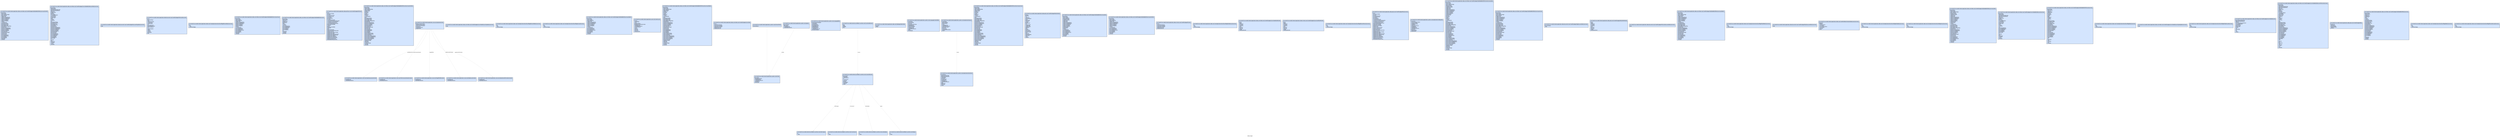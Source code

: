 digraph EntityGraph {
  compound=true;
    bgcolor="white"; 
    fontcolor="black"; fontname="Helvetica"; fontsize="10.0"; 
    ranksep="equally"; 
    label="Entity Graph"; 
    URL="http://tools.hibernate.org";
  edge [
        color="lightgrey", 
        fontcolor="black", 
        fontname="Helvetica", 
        fontsize="8.0",         
        labelangle=-25.0, 
        labeldistance=1.5
        ];
  node [
       fontcolor="black",
       fontname="Helvetica", 
       fontsize="10.0", 
       shape=record, 
       fillcolor="#D4E5FE", 
       style="solid,filled"];

  /* Node com.hack23.cia.model.internal.application.data.committee.impl.ViewRiksdagenVoteDataBallotPartySummaryMonthly */
  com_dot_hack23_dot_cia_dot_model_dot_internal_dot_application_dot_data_dot_committee_dot_impl_dot_ViewRiksdagenVoteDataBallotPartySummaryMonthly [ label = "{ com\.hack23\.cia\.model\.internal\.application\.data\.committee\.impl\.ViewRiksdagenVoteDataBallotPartySummaryMonthly| absentVotes\l abstainVotes\l approvedPercentage\l approvedTotal\l avgBornYear\l avgPercentageAbsent\l avgPercentageAbstain\l avgPercentageMale\l avgPercentageNo\l avgPercentageYes\l noVotes\l numberBallots\l partyAbsentVotes\l partyAbstainVotes\l partyAvgBornYear\l partyAvgPercentageMale\l partyNoVotes\l partyPercentageAbsent\l partyPercentageAbstain\l partyPercentageNo\l partyPercentageYes\l partyTotalVotes\l partyWonPercentage\l partyWonTotal\l partyYesVotes\l percentageAbsent\l percentageAbstain\l percentageNo\l percentageYes\l totalVotes\l yesVotes\l }", URL="com/hack23/cia/model/internal/application/data/committee/impl/ViewRiksdagenVoteDataBallotPartySummaryMonthly.html" ]
  /* Subclass edges for com.hack23.cia.model.internal.application.data.committee.impl.ViewRiksdagenVoteDataBallotPartySummaryMonthly */
  
  /* Property edges/nodes for com_dot_hack23_dot_cia_dot_model_dot_internal_dot_application_dot_data_dot_committee_dot_impl_dot_ViewRiksdagenVoteDataBallotPartySummaryMonthly */
     
     
     
     
     
     
     
     
     
     
     
     
     
     
     
     
     
     
     
     
     
     
     
     
     
     
     
     
     
     
     
  /* Node com.hack23.cia.model.internal.application.data.committee.impl.ViewRiksdagenCommitteeBallotDecisionPartySummary */
  com_dot_hack23_dot_cia_dot_model_dot_internal_dot_application_dot_data_dot_committee_dot_impl_dot_ViewRiksdagenCommitteeBallotDecisionPartySummary [ label = "{ com\.hack23\.cia\.model\.internal\.application\.data\.committee\.impl\.ViewRiksdagenCommitteeBallotDecisionPartySummary| absentVotes\l abstainVotes\l againstProposalNumber\l againstProposalParties\l approved\l avgBornYear\l ballotId\l ballotType\l committeeReport\l createdDate\l decisionType\l endNumber\l label\l noVotes\l noWinner\l org\l partyAbsentVotes\l partyAbstainVotes\l partyApproved\l partyAvgBornYear\l partyNoVotes\l partyNoWinner\l partyPercentageAbsent\l partyPercentageAbstain\l partyPercentageMale\l partyPercentageNo\l partyPercentageYes\l partyTotalVotes\l partyYesVotes\l percentageAbsent\l percentageAbstain\l percentageMale\l percentageNo\l percentageYes\l publicDate\l rm\l subTitle\l title\l totalVotes\l voteDate\l winner\l yesVotes\l }", URL="com/hack23/cia/model/internal/application/data/committee/impl/ViewRiksdagenCommitteeBallotDecisionPartySummary.html" ]
  /* Subclass edges for com.hack23.cia.model.internal.application.data.committee.impl.ViewRiksdagenCommitteeBallotDecisionPartySummary */
  
  /* Property edges/nodes for com_dot_hack23_dot_cia_dot_model_dot_internal_dot_application_dot_data_dot_committee_dot_impl_dot_ViewRiksdagenCommitteeBallotDecisionPartySummary */
     
     
     
     
     
     
     
     
     
     
     
     
     
     
     
     
     
     
     
     
     
     
     
     
     
     
     
     
     
     
     
     
     
     
     
     
     
     
     
     
     
     
  /* Node com.hack23.cia.model.internal.application.data.document.impl.ViewRiksdagenDocumentTypeDailySummary */
  com_dot_hack23_dot_cia_dot_model_dot_internal_dot_application_dot_data_dot_document_dot_impl_dot_ViewRiksdagenDocumentTypeDailySummary [ label = "{ com\.hack23\.cia\.model\.internal\.application\.data\.document\.impl\.ViewRiksdagenDocumentTypeDailySummary| total\l }", URL="com/hack23/cia/model/internal/application/data/document/impl/ViewRiksdagenDocumentTypeDailySummary.html" ]
  /* Subclass edges for com.hack23.cia.model.internal.application.data.document.impl.ViewRiksdagenDocumentTypeDailySummary */
  
  /* Property edges/nodes for com_dot_hack23_dot_cia_dot_model_dot_internal_dot_application_dot_data_dot_document_dot_impl_dot_ViewRiksdagenDocumentTypeDailySummary */
     
  /* Node com.hack23.cia.model.internal.application.data.document.impl.ViewRiksdagenPoliticianDocument */
  com_dot_hack23_dot_cia_dot_model_dot_internal_dot_application_dot_data_dot_document_dot_impl_dot_ViewRiksdagenPoliticianDocument [ label = "{ com\.hack23\.cia\.model\.internal\.application\.data\.document\.impl\.ViewRiksdagenPoliticianDocument| docId\l documentType\l label\l madePublicDate\l numberValue\l orderNumber\l org\l partyShortCode\l personReferenceId\l referenceName\l rm\l roleDescription\l status\l subTitle\l subType\l tempLabel\l title\l }", URL="com/hack23/cia/model/internal/application/data/document/impl/ViewRiksdagenPoliticianDocument.html" ]
  /* Subclass edges for com.hack23.cia.model.internal.application.data.document.impl.ViewRiksdagenPoliticianDocument */
  
  /* Property edges/nodes for com_dot_hack23_dot_cia_dot_model_dot_internal_dot_application_dot_data_dot_document_dot_impl_dot_ViewRiksdagenPoliticianDocument */
     
     
     
     
     
     
     
     
     
     
     
     
     
     
     
     
     
  /* Node com.hack23.cia.model.internal.application.data.impl.ViewApplicationActionEventPageElementDailySummary */
  com_dot_hack23_dot_cia_dot_model_dot_internal_dot_application_dot_data_dot_impl_dot_ViewApplicationActionEventPageElementDailySummary [ label = "{ com\.hack23\.cia\.model\.internal\.application\.data\.impl\.ViewApplicationActionEventPageElementDailySummary| hits\l rank\l rankPercentage\l }", URL="com/hack23/cia/model/internal/application/data/impl/ViewApplicationActionEventPageElementDailySummary.html" ]
  /* Subclass edges for com.hack23.cia.model.internal.application.data.impl.ViewApplicationActionEventPageElementDailySummary */
  
  /* Property edges/nodes for com_dot_hack23_dot_cia_dot_model_dot_internal_dot_application_dot_data_dot_impl_dot_ViewApplicationActionEventPageElementDailySummary */
     
     
     
  /* Node com.hack23.cia.model.internal.application.data.committee.impl.ViewRiksdagenVoteDataBallotSummaryAnnual */
  com_dot_hack23_dot_cia_dot_model_dot_internal_dot_application_dot_data_dot_committee_dot_impl_dot_ViewRiksdagenVoteDataBallotSummaryAnnual [ label = "{ com\.hack23\.cia\.model\.internal\.application\.data\.committee\.impl\.ViewRiksdagenVoteDataBallotSummaryAnnual| absentVotes\l abstainVotes\l approvedBallots\l avgBornYear\l avgPercentageAbsent\l avgPercentageAbstain\l avgPercentageMale\l avgPercentageNo\l avgPercentageYes\l noVotes\l numberBallots\l percentageAbsent\l percentageAbstain\l percentageApproved\l percentageNo\l percentageYes\l totalVotes\l yesVotes\l }", URL="com/hack23/cia/model/internal/application/data/committee/impl/ViewRiksdagenVoteDataBallotSummaryAnnual.html" ]
  /* Subclass edges for com.hack23.cia.model.internal.application.data.committee.impl.ViewRiksdagenVoteDataBallotSummaryAnnual */
  
  /* Property edges/nodes for com_dot_hack23_dot_cia_dot_model_dot_internal_dot_application_dot_data_dot_committee_dot_impl_dot_ViewRiksdagenVoteDataBallotSummaryAnnual */
     
     
     
     
     
     
     
     
     
     
     
     
     
     
     
     
     
     
  /* Node com.hack23.cia.model.internal.application.data.committee.impl.ViewRiksdagenVoteDataBallotSummary */
  com_dot_hack23_dot_cia_dot_model_dot_internal_dot_application_dot_data_dot_committee_dot_impl_dot_ViewRiksdagenVoteDataBallotSummary [ label = "{ com\.hack23\.cia\.model\.internal\.application\.data\.committee\.impl\.ViewRiksdagenVoteDataBallotSummary| absentVotes\l abstainVotes\l approved\l avgBornYear\l ballotType\l label\l noVotes\l noWinner\l percentageAbsent\l percentageAbstain\l percentageMale\l percentageNo\l percentageYes\l rm\l totalVotes\l voteDate\l yesVotes\l }", URL="com/hack23/cia/model/internal/application/data/committee/impl/ViewRiksdagenVoteDataBallotSummary.html" ]
  /* Subclass edges for com.hack23.cia.model.internal.application.data.committee.impl.ViewRiksdagenVoteDataBallotSummary */
  
  /* Property edges/nodes for com_dot_hack23_dot_cia_dot_model_dot_internal_dot_application_dot_data_dot_committee_dot_impl_dot_ViewRiksdagenVoteDataBallotSummary */
     
     
     
     
     
     
     
     
     
     
     
     
     
     
     
     
     
  /* Node com.hack23.cia.model.internal.application.data.politician.impl.ViewRiksdagenPolitician */
  com_dot_hack23_dot_cia_dot_model_dot_internal_dot_application_dot_data_dot_politician_dot_impl_dot_ViewRiksdagenPolitician [ label = "{ com\.hack23\.cia\.model\.internal\.application\.data\.politician\.impl\.ViewRiksdagenPolitician| active\l activeCommittee\l activeEu\l activeGovernment\l activeParliament\l activeParty\l activeSpeaker\l bornYear\l currentAssignments\l currentCommitteeAssignments\l currentMinistryAssignments\l currentPartyAssignments\l currentSpeakerAssignments\l firstAssignmentDate\l firstName\l gender\l lastAssignmentDate\l lastName\l party\l totalAssignments\l totalCommitteeAssignments\l totalDaysServed\l totalDaysServedCommittee\l totalDaysServedEu\l totalDaysServedGovernment\l totalDaysServedParliament\l totalDaysServedParty\l totalDaysServedSpeaker\l totalMinistryAssignments\l totalPartyAssignments\l totalSpeakerAssignments\l }", URL="com/hack23/cia/model/internal/application/data/politician/impl/ViewRiksdagenPolitician.html" ]
  /* Subclass edges for com.hack23.cia.model.internal.application.data.politician.impl.ViewRiksdagenPolitician */
  
  /* Property edges/nodes for com_dot_hack23_dot_cia_dot_model_dot_internal_dot_application_dot_data_dot_politician_dot_impl_dot_ViewRiksdagenPolitician */
     
     
     
     
     
     
     
     
     
     
     
     
     
     
     
     
     
     
     
     
     
     
     
     
     
     
     
     
     
     
     
  /* Node com.hack23.cia.model.internal.application.data.committee.impl.ViewRiksdagenVoteDataBallotPoliticianSummaryMonthly */
  com_dot_hack23_dot_cia_dot_model_dot_internal_dot_application_dot_data_dot_committee_dot_impl_dot_ViewRiksdagenVoteDataBallotPoliticianSummaryMonthly [ label = "{ com\.hack23\.cia\.model\.internal\.application\.data\.committee\.impl\.ViewRiksdagenVoteDataBallotPoliticianSummaryMonthly| absentVotes\l abstainVotes\l approvedPercentage\l approvedTotal\l avgBornYear\l bornYear\l firstName\l gender\l lastName\l noVotes\l numberBallots\l party\l partyAbsentVotes\l partyAbstainVotes\l partyAvgBornYear\l partyAvgPercentageMale\l partyNoVotes\l partyPercentageAbsent\l partyPercentageAbstain\l partyPercentageNo\l partyPercentageYes\l partyTotalVotes\l partyWonPercentage\l partyWonTotal\l partyYesVotes\l percentageAbsent\l percentageAbstain\l percentageNo\l percentageYes\l politicianAbsentVotes\l politicianAbstainVotes\l politicianNoVotes\l politicianPercentageAbsent\l politicianPercentageAbstain\l politicianPercentageNo\l politicianPercentageYes\l politicianYesVotes\l rebelPercentage\l rebelTotal\l totalVotes\l wonPercentage\l wonTotal\l yesVotes\l }", URL="com/hack23/cia/model/internal/application/data/committee/impl/ViewRiksdagenVoteDataBallotPoliticianSummaryMonthly.html" ]
  /* Subclass edges for com.hack23.cia.model.internal.application.data.committee.impl.ViewRiksdagenVoteDataBallotPoliticianSummaryMonthly */
  
  /* Property edges/nodes for com_dot_hack23_dot_cia_dot_model_dot_internal_dot_application_dot_data_dot_committee_dot_impl_dot_ViewRiksdagenVoteDataBallotPoliticianSummaryMonthly */
     
     
     
     
     
     
     
     
     
     
     
     
     
     
     
     
     
     
     
     
     
     
     
     
     
     
     
     
     
     
     
     
     
     
     
     
     
     
     
     
     
     
     
  /* Node com.hack23.cia.model.internal.application.view.impl.QualityAssuranceContent */
  com_dot_hack23_dot_cia_dot_model_dot_internal_dot_application_dot_view_dot_impl_dot_QualityAssuranceContent [ label = "{ com\.hack23\.cia\.model\.internal\.application\.view\.impl\.QualityAssuranceContent| modelObjectId\l modelObjectVersion\l }", URL="com/hack23/cia/model/internal/application/view/impl/QualityAssuranceContent.html" ]
  /* Subclass edges for com.hack23.cia.model.internal.application.view.impl.QualityAssuranceContent */
  
  /* Property edges/nodes for com_dot_hack23_dot_cia_dot_model_dot_internal_dot_application_dot_view_dot_impl_dot_QualityAssuranceContent */
     
     
  /* Node com.hack23.cia.model.internal.application.data.committee.impl.ViewRiksdagenCommitteeDecisionTypeDailySummary */
  com_dot_hack23_dot_cia_dot_model_dot_internal_dot_application_dot_data_dot_committee_dot_impl_dot_ViewRiksdagenCommitteeDecisionTypeDailySummary [ label = "{ com\.hack23\.cia\.model\.internal\.application\.data\.committee\.impl\.ViewRiksdagenCommitteeDecisionTypeDailySummary| total\l }", URL="com/hack23/cia/model/internal/application/data/committee/impl/ViewRiksdagenCommitteeDecisionTypeDailySummary.html" ]
  /* Subclass edges for com.hack23.cia.model.internal.application.data.committee.impl.ViewRiksdagenCommitteeDecisionTypeDailySummary */
  
  /* Property edges/nodes for com_dot_hack23_dot_cia_dot_model_dot_internal_dot_application_dot_data_dot_committee_dot_impl_dot_ViewRiksdagenCommitteeDecisionTypeDailySummary */
     
  /* Node com.hack23.cia.model.internal.application.data.impl.ViewApplicationActionEventPageElementWeeklySummary */
  com_dot_hack23_dot_cia_dot_model_dot_internal_dot_application_dot_data_dot_impl_dot_ViewApplicationActionEventPageElementWeeklySummary [ label = "{ com\.hack23\.cia\.model\.internal\.application\.data\.impl\.ViewApplicationActionEventPageElementWeeklySummary| hits\l rank\l rankPercentage\l }", URL="com/hack23/cia/model/internal/application/data/impl/ViewApplicationActionEventPageElementWeeklySummary.html" ]
  /* Subclass edges for com.hack23.cia.model.internal.application.data.impl.ViewApplicationActionEventPageElementWeeklySummary */
  
  /* Property edges/nodes for com_dot_hack23_dot_cia_dot_model_dot_internal_dot_application_dot_data_dot_impl_dot_ViewApplicationActionEventPageElementWeeklySummary */
     
     
     
  /* Node com.hack23.cia.model.internal.application.data.impl.ViewApplicationActionEventPageAnnualSummary */
  com_dot_hack23_dot_cia_dot_model_dot_internal_dot_application_dot_data_dot_impl_dot_ViewApplicationActionEventPageAnnualSummary [ label = "{ com\.hack23\.cia\.model\.internal\.application\.data\.impl\.ViewApplicationActionEventPageAnnualSummary| hits\l rank\l rankPercentage\l }", URL="com/hack23/cia/model/internal/application/data/impl/ViewApplicationActionEventPageAnnualSummary.html" ]
  /* Subclass edges for com.hack23.cia.model.internal.application.data.impl.ViewApplicationActionEventPageAnnualSummary */
  
  /* Property edges/nodes for com_dot_hack23_dot_cia_dot_model_dot_internal_dot_application_dot_data_dot_impl_dot_ViewApplicationActionEventPageAnnualSummary */
     
     
     
  /* Node com.hack23.cia.model.internal.application.data.committee.impl.ViewRiksdagenVoteDataBallotSummaryWeekly */
  com_dot_hack23_dot_cia_dot_model_dot_internal_dot_application_dot_data_dot_committee_dot_impl_dot_ViewRiksdagenVoteDataBallotSummaryWeekly [ label = "{ com\.hack23\.cia\.model\.internal\.application\.data\.committee\.impl\.ViewRiksdagenVoteDataBallotSummaryWeekly| absentVotes\l abstainVotes\l approvedBallots\l avgBornYear\l avgPercentageAbsent\l avgPercentageAbstain\l avgPercentageMale\l avgPercentageNo\l avgPercentageYes\l noVotes\l numberBallots\l percentageAbsent\l percentageAbstain\l percentageApproved\l percentageNo\l percentageYes\l totalVotes\l yesVotes\l }", URL="com/hack23/cia/model/internal/application/data/committee/impl/ViewRiksdagenVoteDataBallotSummaryWeekly.html" ]
  /* Subclass edges for com.hack23.cia.model.internal.application.data.committee.impl.ViewRiksdagenVoteDataBallotSummaryWeekly */
  
  /* Property edges/nodes for com_dot_hack23_dot_cia_dot_model_dot_internal_dot_application_dot_data_dot_committee_dot_impl_dot_ViewRiksdagenVoteDataBallotSummaryWeekly */
     
     
     
     
     
     
     
     
     
     
     
     
     
     
     
     
     
     
  /* Node com.hack23.cia.model.internal.application.user.impl.UserAccount */
  com_dot_hack23_dot_cia_dot_model_dot_internal_dot_application_dot_user_dot_impl_dot_UserAccount [ label = "{ com\.hack23\.cia\.model\.internal\.application\.user\.impl\.UserAccount| country\l createdDate\l email\l googleAuthKey\l googleAuthVerificationCode\l modelObjectId\l modelObjectVersion\l numberOfVisits\l userId\l userRole\l userType\l username\l userpassword\l }", URL="com/hack23/cia/model/internal/application/user/impl/UserAccount.html" ]
  /* Subclass edges for com.hack23.cia.model.internal.application.user.impl.UserAccount */
  
  /* Property edges/nodes for com_dot_hack23_dot_cia_dot_model_dot_internal_dot_application_dot_user_dot_impl_dot_UserAccount */
     
     
     
     
     
     
     
     
     
     
     
     
     
     
     
  /* Node com.hack23.cia.model.internal.application.data.committee.impl.ViewRiksdagenVoteDataBallotPoliticianSummaryWeekly */
  com_dot_hack23_dot_cia_dot_model_dot_internal_dot_application_dot_data_dot_committee_dot_impl_dot_ViewRiksdagenVoteDataBallotPoliticianSummaryWeekly [ label = "{ com\.hack23\.cia\.model\.internal\.application\.data\.committee\.impl\.ViewRiksdagenVoteDataBallotPoliticianSummaryWeekly| absentVotes\l abstainVotes\l approvedPercentage\l approvedTotal\l avgBornYear\l bornYear\l firstName\l gender\l lastName\l noVotes\l numberBallots\l party\l partyAbsentVotes\l partyAbstainVotes\l partyAvgBornYear\l partyAvgPercentageMale\l partyNoVotes\l partyPercentageAbsent\l partyPercentageAbstain\l partyPercentageNo\l partyPercentageYes\l partyTotalVotes\l partyWonPercentage\l partyWonTotal\l partyYesVotes\l percentageAbsent\l percentageAbstain\l percentageNo\l percentageYes\l politicianAbsentVotes\l politicianAbstainVotes\l politicianNoVotes\l politicianPercentageAbsent\l politicianPercentageAbstain\l politicianPercentageNo\l politicianPercentageYes\l politicianYesVotes\l rebelPercentage\l rebelTotal\l totalVotes\l wonPercentage\l wonTotal\l yesVotes\l }", URL="com/hack23/cia/model/internal/application/data/committee/impl/ViewRiksdagenVoteDataBallotPoliticianSummaryWeekly.html" ]
  /* Subclass edges for com.hack23.cia.model.internal.application.data.committee.impl.ViewRiksdagenVoteDataBallotPoliticianSummaryWeekly */
  
  /* Property edges/nodes for com_dot_hack23_dot_cia_dot_model_dot_internal_dot_application_dot_data_dot_committee_dot_impl_dot_ViewRiksdagenVoteDataBallotPoliticianSummaryWeekly */
     
     
     
     
     
     
     
     
     
     
     
     
     
     
     
     
     
     
     
     
     
     
     
     
     
     
     
     
     
     
     
     
     
     
     
     
     
     
     
     
     
     
     
  /* Node com.hack23.cia.model.internal.application.data.committee.impl.ViewRiksdagenCommittee */
  com_dot_hack23_dot_cia_dot_model_dot_internal_dot_application_dot_data_dot_committee_dot_impl_dot_ViewRiksdagenCommittee [ label = "{ com\.hack23\.cia\.model\.internal\.application\.data\.committee\.impl\.ViewRiksdagenCommittee| active\l currentMemberSize\l firstAssignmentDate\l lastAssignmentDate\l totalAssignments\l totalDaysServed\l }", URL="com/hack23/cia/model/internal/application/data/committee/impl/ViewRiksdagenCommittee.html" ]
  /* Subclass edges for com.hack23.cia.model.internal.application.data.committee.impl.ViewRiksdagenCommittee */
  
  /* Property edges/nodes for com_dot_hack23_dot_cia_dot_model_dot_internal_dot_application_dot_data_dot_committee_dot_impl_dot_ViewRiksdagenCommittee */
     
     
     
     
     
     
  /* Node com.hack23.cia.model.internal.application.system.impl.DomainPortal */
  com_dot_hack23_dot_cia_dot_model_dot_internal_dot_application_dot_system_dot_impl_dot_DomainPortal [ label = "{ com\.hack23\.cia\.model\.internal\.application\.system\.impl\.DomainPortal| domainName\l }", URL="com/hack23/cia/model/internal/application/system/impl/DomainPortal.html" ]
  /* Subclass edges for com.hack23.cia.model.internal.application.system.impl.DomainPortal */
  
  /* Property edges/nodes for com_dot_hack23_dot_cia_dot_model_dot_internal_dot_application_dot_system_dot_impl_dot_DomainPortal */
     
  /* Node com.hack23.cia.model.internal.application.system.impl.LanguageData */
  com_dot_hack23_dot_cia_dot_model_dot_internal_dot_application_dot_system_dot_impl_dot_LanguageData [ label = "{ com\.hack23\.cia\.model\.internal\.application\.system\.impl\.LanguageData| autoTranslationEnabled\l createdDate\l languageCode\l languageEnabled\l languageName\l lastModifiedDate\l modelObjectId\l modelObjectVersion\l translationStatus\l }", URL="com/hack23/cia/model/internal/application/system/impl/LanguageData.html" ]
  /* Subclass edges for com.hack23.cia.model.internal.application.system.impl.LanguageData */
  
  /* Property edges/nodes for com_dot_hack23_dot_cia_dot_model_dot_internal_dot_application_dot_system_dot_impl_dot_LanguageData */
     
     
     
     
     
     
     
     
     
  /* Node com.hack23.cia.model.internal.application.view.impl.PerformanceIndicatorContent */
  com_dot_hack23_dot_cia_dot_model_dot_internal_dot_application_dot_view_dot_impl_dot_PerformanceIndicatorContent [ label = "{ com\.hack23\.cia\.model\.internal\.application\.view\.impl\.PerformanceIndicatorContent| modelObjectId\l modelObjectVersion\l }", URL="com/hack23/cia/model/internal/application/view/impl/PerformanceIndicatorContent.html" ]
  /* Subclass edges for com.hack23.cia.model.internal.application.view.impl.PerformanceIndicatorContent */
  
  /* Property edges/nodes for com_dot_hack23_dot_cia_dot_model_dot_internal_dot_application_dot_view_dot_impl_dot_PerformanceIndicatorContent */
     
     
  /* Node com.hack23.cia.model.external.worldbank.countries.impl.CountriesElement */
  com_dot_hack23_dot_cia_dot_model_dot_external_dot_worldbank_dot_countries_dot_impl_dot_CountriesElement [ label = "{ com\.hack23\.cia\.model\.external\.worldbank\.countries\.impl\.CountriesElement| page\l pages\l perPage\l total\l }", URL="com/hack23/cia/model/external/worldbank/countries/impl/CountriesElement.html" ]
  /* Subclass edges for com.hack23.cia.model.external.worldbank.countries.impl.CountriesElement */
  
  /* Property edges/nodes for com_dot_hack23_dot_cia_dot_model_dot_external_dot_worldbank_dot_countries_dot_impl_dot_CountriesElement */
     com_dot_hack23_dot_cia_dot_model_dot_external_dot_worldbank_dot_countries_dot_impl_dot_CountriesElement -> com_dot_hack23_dot_cia_dot_model_dot_external_dot_worldbank_dot_countries_dot_impl_dot_CountryElement [ 
        label="country" 
        ]
     
     
     
     
     
  /* Node com.hack23.cia.model.internal.application.data.impl.DataAgentWorkOrder */
  com_dot_hack23_dot_cia_dot_model_dot_internal_dot_application_dot_data_dot_impl_dot_DataAgentWorkOrder [ label = "{ com\.hack23\.cia\.model\.internal\.application\.data\.impl\.DataAgentWorkOrder| operation\l target\l }", URL="com/hack23/cia/model/internal/application/data/impl/DataAgentWorkOrder.html" ]
  /* Subclass edges for com.hack23.cia.model.internal.application.data.impl.DataAgentWorkOrder */
  
  /* Property edges/nodes for com_dot_hack23_dot_cia_dot_model_dot_internal_dot_application_dot_data_dot_impl_dot_DataAgentWorkOrder */
     
     
  /* Node com.hack23.cia.model.internal.application.system.impl.LanguageContentData */
  com_dot_hack23_dot_cia_dot_model_dot_internal_dot_application_dot_system_dot_impl_dot_LanguageContentData [ label = "{ com\.hack23\.cia\.model\.internal\.application\.system\.impl\.LanguageContentData| createdDate\l fromLanguage\l keyGroup\l languageContentType\l languageValue\l lastModifiedDate\l locationContext\l modelObjectId\l modelObjectVersion\l refKey\l toLanguage\l }", URL="com/hack23/cia/model/internal/application/system/impl/LanguageContentData.html" ]
  /* Subclass edges for com.hack23.cia.model.internal.application.system.impl.LanguageContentData */
  
  /* Property edges/nodes for com_dot_hack23_dot_cia_dot_model_dot_internal_dot_application_dot_system_dot_impl_dot_LanguageContentData */
     
     
     
     
     
     
     
     
     
     
     
  /* Node com.hack23.cia.model.internal.application.system.impl.ApplicationActionEvent */
  com_dot_hack23_dot_cia_dot_model_dot_internal_dot_application_dot_system_dot_impl_dot_ApplicationActionEvent [ label = "{ com\.hack23\.cia\.model\.internal\.application\.system\.impl\.ApplicationActionEvent| actionName\l applicationMessage\l applicationOperation\l createdDate\l elementId\l errorMessage\l eventGroup\l modelObjectId\l modelObjectVersion\l page\l pageMode\l sessionId\l userId\l }", URL="com/hack23/cia/model/internal/application/system/impl/ApplicationActionEvent.html" ]
  /* Subclass edges for com.hack23.cia.model.internal.application.system.impl.ApplicationActionEvent */
  
  /* Property edges/nodes for com_dot_hack23_dot_cia_dot_model_dot_internal_dot_application_dot_system_dot_impl_dot_ApplicationActionEvent */
     
     
     
     
     
     
     
     
     
     
     
     
     
  /* Node com.hack23.cia.model.internal.application.data.committee.impl.ViewRiksdagenVoteDataBallotPoliticianSummaryAnnual */
  com_dot_hack23_dot_cia_dot_model_dot_internal_dot_application_dot_data_dot_committee_dot_impl_dot_ViewRiksdagenVoteDataBallotPoliticianSummaryAnnual [ label = "{ com\.hack23\.cia\.model\.internal\.application\.data\.committee\.impl\.ViewRiksdagenVoteDataBallotPoliticianSummaryAnnual| absentVotes\l abstainVotes\l approvedPercentage\l approvedTotal\l avgBornYear\l bornYear\l firstName\l gender\l lastName\l noVotes\l numberBallots\l party\l partyAbsentVotes\l partyAbstainVotes\l partyAvgBornYear\l partyAvgPercentageMale\l partyNoVotes\l partyPercentageAbsent\l partyPercentageAbstain\l partyPercentageNo\l partyPercentageYes\l partyTotalVotes\l partyWonPercentage\l partyWonTotal\l partyYesVotes\l percentageAbsent\l percentageAbstain\l percentageNo\l percentageYes\l politicianAbsentVotes\l politicianAbstainVotes\l politicianNoVotes\l politicianPercentageAbsent\l politicianPercentageAbstain\l politicianPercentageNo\l politicianPercentageYes\l politicianYesVotes\l rebelPercentage\l rebelTotal\l totalVotes\l wonPercentage\l wonTotal\l yesVotes\l }", URL="com/hack23/cia/model/internal/application/data/committee/impl/ViewRiksdagenVoteDataBallotPoliticianSummaryAnnual.html" ]
  /* Subclass edges for com.hack23.cia.model.internal.application.data.committee.impl.ViewRiksdagenVoteDataBallotPoliticianSummaryAnnual */
  
  /* Property edges/nodes for com_dot_hack23_dot_cia_dot_model_dot_internal_dot_application_dot_data_dot_committee_dot_impl_dot_ViewRiksdagenVoteDataBallotPoliticianSummaryAnnual */
     
     
     
     
     
     
     
     
     
     
     
     
     
     
     
     
     
     
     
     
     
     
     
     
     
     
     
     
     
     
     
     
     
     
     
     
     
     
     
     
     
     
     
  /* Node com.hack23.cia.model.internal.application.data.party.impl.ViewRiksdagenPartyMember */
  com_dot_hack23_dot_cia_dot_model_dot_internal_dot_application_dot_data_dot_party_dot_impl_dot_ViewRiksdagenPartyMember [ label = "{ com\.hack23\.cia\.model\.internal\.application\.data\.party\.impl\.ViewRiksdagenPartyMember| address\l bornYear\l city\l coAddress\l electionRegion\l email\l faxNumber\l firstName\l gender\l hangarGuid\l hjid\l imageUrl192\l imageUrl80\l imageUrlMax\l lastName\l party\l partyId\l partyName\l personUrlXml\l phoneNumber\l place\l postCode\l registeredDate\l shortCode\l status\l website\l }", URL="com/hack23/cia/model/internal/application/data/party/impl/ViewRiksdagenPartyMember.html" ]
  /* Subclass edges for com.hack23.cia.model.internal.application.data.party.impl.ViewRiksdagenPartyMember */
  
  /* Property edges/nodes for com_dot_hack23_dot_cia_dot_model_dot_internal_dot_application_dot_data_dot_party_dot_impl_dot_ViewRiksdagenPartyMember */
     
     
     
     
     
     
     
     
     
     
     
     
     
     
     
     
     
     
     
     
     
     
     
     
     
     
  /* Node com.hack23.cia.model.internal.application.data.committee.impl.ViewRiksdagenVoteDataBallotSummaryDaily */
  com_dot_hack23_dot_cia_dot_model_dot_internal_dot_application_dot_data_dot_committee_dot_impl_dot_ViewRiksdagenVoteDataBallotSummaryDaily [ label = "{ com\.hack23\.cia\.model\.internal\.application\.data\.committee\.impl\.ViewRiksdagenVoteDataBallotSummaryDaily| absentVotes\l abstainVotes\l approvedBallots\l avgAbsentVotes\l avgAbstainVotes\l avgBornYear\l avgNoVotes\l avgPercentageAbsent\l avgPercentageAbstain\l avgPercentageMale\l avgPercentageNo\l avgPercentageYes\l avgTotalVotes\l avgYesVotes\l noVotes\l numberBallots\l percentageAbsent\l percentageAbstain\l percentageApproved\l percentageNo\l percentageYes\l totalVotes\l yesVotes\l }", URL="com/hack23/cia/model/internal/application/data/committee/impl/ViewRiksdagenVoteDataBallotSummaryDaily.html" ]
  /* Subclass edges for com.hack23.cia.model.internal.application.data.committee.impl.ViewRiksdagenVoteDataBallotSummaryDaily */
  
  /* Property edges/nodes for com_dot_hack23_dot_cia_dot_model_dot_internal_dot_application_dot_data_dot_committee_dot_impl_dot_ViewRiksdagenVoteDataBallotSummaryDaily */
     
     
     
     
     
     
     
     
     
     
     
     
     
     
     
     
     
     
     
     
     
     
     
  /* Node com.hack23.cia.model.internal.application.data.committee.impl.ViewRiksdagenVoteDataBallotSummaryMonthly */
  com_dot_hack23_dot_cia_dot_model_dot_internal_dot_application_dot_data_dot_committee_dot_impl_dot_ViewRiksdagenVoteDataBallotSummaryMonthly [ label = "{ com\.hack23\.cia\.model\.internal\.application\.data\.committee\.impl\.ViewRiksdagenVoteDataBallotSummaryMonthly| absentVotes\l abstainVotes\l approvedBallots\l avgBornYear\l avgPercentageAbsent\l avgPercentageAbstain\l avgPercentageMale\l avgPercentageNo\l avgPercentageYes\l noVotes\l numberBallots\l percentageAbsent\l percentageAbstain\l percentageApproved\l percentageNo\l percentageYes\l totalVotes\l yesVotes\l }", URL="com/hack23/cia/model/internal/application/data/committee/impl/ViewRiksdagenVoteDataBallotSummaryMonthly.html" ]
  /* Subclass edges for com.hack23.cia.model.internal.application.data.committee.impl.ViewRiksdagenVoteDataBallotSummaryMonthly */
  
  /* Property edges/nodes for com_dot_hack23_dot_cia_dot_model_dot_internal_dot_application_dot_data_dot_committee_dot_impl_dot_ViewRiksdagenVoteDataBallotSummaryMonthly */
     
     
     
     
     
     
     
     
     
     
     
     
     
     
     
     
     
     
  /* Node com.hack23.cia.model.internal.application.system.impl.Agency */
  com_dot_hack23_dot_cia_dot_model_dot_internal_dot_application_dot_system_dot_impl_dot_Agency [ label = "{ com\.hack23\.cia\.model\.internal\.application\.system\.impl\.Agency| agencyName\l description\l modelObjectId\l modelObjectVersion\l }", URL="com/hack23/cia/model/internal/application/system/impl/Agency.html" ]
  /* Subclass edges for com.hack23.cia.model.internal.application.system.impl.Agency */
  
  /* Property edges/nodes for com_dot_hack23_dot_cia_dot_model_dot_internal_dot_application_dot_system_dot_impl_dot_Agency */
     
     
     
     
     com_dot_hack23_dot_cia_dot_model_dot_internal_dot_application_dot_system_dot_impl_dot_Agency -> com_dot_hack23_dot_cia_dot_model_dot_internal_dot_application_dot_system_dot_impl_dot_Portal [ 
        label="portals" 
        ]
     
  /* Node com.hack23.cia.model.internal.application.data.ministry.impl.ViewRiksdagenMinistry */
  com_dot_hack23_dot_cia_dot_model_dot_internal_dot_application_dot_data_dot_ministry_dot_impl_dot_ViewRiksdagenMinistry [ label = "{ com\.hack23\.cia\.model\.internal\.application\.data\.ministry\.impl\.ViewRiksdagenMinistry| active\l currentMemberSize\l firstAssignmentDate\l lastAssignmentDate\l totalAssignments\l totalDaysServed\l }", URL="com/hack23/cia/model/internal/application/data/ministry/impl/ViewRiksdagenMinistry.html" ]
  /* Subclass edges for com.hack23.cia.model.internal.application.data.ministry.impl.ViewRiksdagenMinistry */
  
  /* Property edges/nodes for com_dot_hack23_dot_cia_dot_model_dot_internal_dot_application_dot_data_dot_ministry_dot_impl_dot_ViewRiksdagenMinistry */
     
     
     
     
     
     
  /* Node com.hack23.cia.model.internal.application.data.impl.ViewApplicationActionEventPageModeHourlySummary */
  com_dot_hack23_dot_cia_dot_model_dot_internal_dot_application_dot_data_dot_impl_dot_ViewApplicationActionEventPageModeHourlySummary [ label = "{ com\.hack23\.cia\.model\.internal\.application\.data\.impl\.ViewApplicationActionEventPageModeHourlySummary| hits\l rank\l rankPercentage\l }", URL="com/hack23/cia/model/internal/application/data/impl/ViewApplicationActionEventPageModeHourlySummary.html" ]
  /* Subclass edges for com.hack23.cia.model.internal.application.data.impl.ViewApplicationActionEventPageModeHourlySummary */
  
  /* Property edges/nodes for com_dot_hack23_dot_cia_dot_model_dot_internal_dot_application_dot_data_dot_impl_dot_ViewApplicationActionEventPageModeHourlySummary */
     
     
     
  /* Node com.hack23.cia.model.internal.application.data.committee.impl.ViewRiksdagenCommitteeRoleMember */
  com_dot_hack23_dot_cia_dot_model_dot_internal_dot_application_dot_data_dot_committee_dot_impl_dot_ViewRiksdagenCommitteeRoleMember [ label = "{ com\.hack23\.cia\.model\.internal\.application\.data\.committee\.impl\.ViewRiksdagenCommitteeRoleMember| active\l detail\l firstName\l fromDate\l lastName\l party\l personId\l roleCode\l toDate\l totalDaysServed\l }", URL="com/hack23/cia/model/internal/application/data/committee/impl/ViewRiksdagenCommitteeRoleMember.html" ]
  /* Subclass edges for com.hack23.cia.model.internal.application.data.committee.impl.ViewRiksdagenCommitteeRoleMember */
  
  /* Property edges/nodes for com_dot_hack23_dot_cia_dot_model_dot_internal_dot_application_dot_data_dot_committee_dot_impl_dot_ViewRiksdagenCommitteeRoleMember */
     
     
     
     
     
     
     
     
     
     
  /* Node com.hack23.cia.model.internal.application.data.ministry.impl.ViewRiksdagenGovermentRoleMember */
  com_dot_hack23_dot_cia_dot_model_dot_internal_dot_application_dot_data_dot_ministry_dot_impl_dot_ViewRiksdagenGovermentRoleMember [ label = "{ com\.hack23\.cia\.model\.internal\.application\.data\.ministry\.impl\.ViewRiksdagenGovermentRoleMember| active\l detail\l firstName\l fromDate\l lastName\l party\l personId\l roleCode\l toDate\l totalDaysServed\l }", URL="com/hack23/cia/model/internal/application/data/ministry/impl/ViewRiksdagenGovermentRoleMember.html" ]
  /* Subclass edges for com.hack23.cia.model.internal.application.data.ministry.impl.ViewRiksdagenGovermentRoleMember */
  
  /* Property edges/nodes for com_dot_hack23_dot_cia_dot_model_dot_internal_dot_application_dot_data_dot_ministry_dot_impl_dot_ViewRiksdagenGovermentRoleMember */
     
     
     
     
     
     
     
     
     
     
  /* Node com.hack23.cia.model.internal.application.data.impl.ViewApplicationActionEventPageElementHourlySummary */
  com_dot_hack23_dot_cia_dot_model_dot_internal_dot_application_dot_data_dot_impl_dot_ViewApplicationActionEventPageElementHourlySummary [ label = "{ com\.hack23\.cia\.model\.internal\.application\.data\.impl\.ViewApplicationActionEventPageElementHourlySummary| hits\l rank\l rankPercentage\l }", URL="com/hack23/cia/model/internal/application/data/impl/ViewApplicationActionEventPageElementHourlySummary.html" ]
  /* Subclass edges for com.hack23.cia.model.internal.application.data.impl.ViewApplicationActionEventPageElementHourlySummary */
  
  /* Property edges/nodes for com_dot_hack23_dot_cia_dot_model_dot_internal_dot_application_dot_data_dot_impl_dot_ViewApplicationActionEventPageElementHourlySummary */
     
     
     
  /* Node com.hack23.cia.model.internal.application.system.impl.Portal */
  com_dot_hack23_dot_cia_dot_model_dot_internal_dot_application_dot_system_dot_impl_dot_Portal [ label = "{ com\.hack23\.cia\.model\.internal\.application\.system\.impl\.Portal| description\l googleMapApiKey\l modelObjectId\l modelObjectVersion\l portalName\l portalType\l }", URL="com/hack23/cia/model/internal/application/system/impl/Portal.html" ]
  /* Subclass edges for com.hack23.cia.model.internal.application.system.impl.Portal */
     com_dot_hack23_dot_cia_dot_model_dot_internal_dot_application_dot_system_dot_impl_dot_DomainPortal -> com_dot_hack23_dot_cia_dot_model_dot_internal_dot_application_dot_system_dot_impl_dot_Portal  [ weight="10", arrowhead="onormal"  ]
  
  /* Property edges/nodes for com_dot_hack23_dot_cia_dot_model_dot_internal_dot_application_dot_system_dot_impl_dot_Portal */
     
     
     
     
     
     
  /* Node com.hack23.cia.model.internal.application.data.party.impl.ViewRiksdagenPartySummary */
  com_dot_hack23_dot_cia_dot_model_dot_internal_dot_application_dot_data_dot_party_dot_impl_dot_ViewRiksdagenPartySummary [ label = "{ com\.hack23\.cia\.model\.internal\.application\.data\.party\.impl\.ViewRiksdagenPartySummary| active\l activeCommittee\l activeEu\l activeGovernment\l activeParliament\l activeParty\l activeSpeaker\l currentAssignments\l currentCommitteeAssignments\l currentMinistryAssignments\l currentPartyAssignments\l currentSpeakerAssignments\l firstAssignmentDate\l lastAssignmentDate\l totalActiveCommittee\l totalActiveEu\l totalActiveGovernment\l totalActiveParliament\l totalAssignments\l totalCommitteeAssignments\l totalDaysServed\l totalDaysServedCommittee\l totalDaysServedEu\l totalDaysServedGovernment\l totalDaysServedParliament\l totalDaysServedParty\l totalDaysServedSpeaker\l totalMinistryAssignments\l totalPartyAssignments\l totalSpeakerAssignments\l }", URL="com/hack23/cia/model/internal/application/data/party/impl/ViewRiksdagenPartySummary.html" ]
  /* Subclass edges for com.hack23.cia.model.internal.application.data.party.impl.ViewRiksdagenPartySummary */
  
  /* Property edges/nodes for com_dot_hack23_dot_cia_dot_model_dot_internal_dot_application_dot_data_dot_party_dot_impl_dot_ViewRiksdagenPartySummary */
     
     
     
     
     
     
     
     
     
     
     
     
     
     
     
     
     
     
     
     
     
     
     
     
     
     
     
     
     
     
  /* Node com.hack23.cia.model.internal.application.system.impl.ApplicationConfiguration */
  com_dot_hack23_dot_cia_dot_model_dot_internal_dot_application_dot_system_dot_impl_dot_ApplicationConfiguration [ label = "{ com\.hack23\.cia\.model\.internal\.application\.system\.impl\.ApplicationConfiguration| component\l componentDescription\l componentTitle\l configDescription\l configTitle\l configurationGroup\l createdDate\l modelObjectId\l modelObjectVersion\l propertyId\l propertyValue\l updatedDate\l }", URL="com/hack23/cia/model/internal/application/system/impl/ApplicationConfiguration.html" ]
  /* Subclass edges for com.hack23.cia.model.internal.application.system.impl.ApplicationConfiguration */
  
  /* Property edges/nodes for com_dot_hack23_dot_cia_dot_model_dot_internal_dot_application_dot_system_dot_impl_dot_ApplicationConfiguration */
     
     
     
     
     
     
     
     
     
     
     
     
  /* Node com.hack23.cia.model.internal.application.view.impl.TargetProfileContent */
  com_dot_hack23_dot_cia_dot_model_dot_internal_dot_application_dot_view_dot_impl_dot_TargetProfileContent [ label = "{ com\.hack23\.cia\.model\.internal\.application\.view\.impl\.TargetProfileContent| modelObjectId\l modelObjectVersion\l }", URL="com/hack23/cia/model/internal/application/view/impl/TargetProfileContent.html" ]
  /* Subclass edges for com.hack23.cia.model.internal.application.view.impl.TargetProfileContent */
  
  /* Property edges/nodes for com_dot_hack23_dot_cia_dot_model_dot_internal_dot_application_dot_view_dot_impl_dot_TargetProfileContent */
     
     
  /* Node com.hack23.cia.model.internal.application.data.committee.impl.ViewRiksdagenVoteDataBallotPoliticianSummaryDaily */
  com_dot_hack23_dot_cia_dot_model_dot_internal_dot_application_dot_data_dot_committee_dot_impl_dot_ViewRiksdagenVoteDataBallotPoliticianSummaryDaily [ label = "{ com\.hack23\.cia\.model\.internal\.application\.data\.committee\.impl\.ViewRiksdagenVoteDataBallotPoliticianSummaryDaily| absentVotes\l abstainVotes\l approvedPercentage\l approvedTotal\l avgAbsentVotes\l avgAbstainVotes\l avgBornYear\l avgNoVotes\l avgPercentageAbsent\l avgPercentageAbstain\l avgPercentageMale\l avgPercentageNo\l avgPercentageYes\l avgTotalVotes\l avgYesVotes\l bornYear\l firstName\l gender\l lastName\l noVotes\l numberBallots\l party\l partyAbsentVotes\l partyAbstainVotes\l partyAvgBornYear\l partyAvgPercentageMale\l partyNoVotes\l partyPercentageAbsent\l partyPercentageAbstain\l partyPercentageNo\l partyPercentageYes\l partyTotalVotes\l partyWonPercentage\l partyWonTotal\l partyYesVotes\l percentageAbsent\l percentageAbstain\l percentageApproved\l percentageNo\l percentageYes\l politicianAbsentVotes\l politicianAbstainVotes\l politicianNoVotes\l politicianPercentageAbsent\l politicianPercentageAbstain\l politicianPercentageNo\l politicianPercentageYes\l politicianYesVotes\l rebelPercentage\l rebelTotal\l totalVotes\l wonPercentage\l wonTotal\l yesVotes\l }", URL="com/hack23/cia/model/internal/application/data/committee/impl/ViewRiksdagenVoteDataBallotPoliticianSummaryDaily.html" ]
  /* Subclass edges for com.hack23.cia.model.internal.application.data.committee.impl.ViewRiksdagenVoteDataBallotPoliticianSummaryDaily */
  
  /* Property edges/nodes for com_dot_hack23_dot_cia_dot_model_dot_internal_dot_application_dot_data_dot_committee_dot_impl_dot_ViewRiksdagenVoteDataBallotPoliticianSummaryDaily */
     
     
     
     
     
     
     
     
     
     
     
     
     
     
     
     
     
     
     
     
     
     
     
     
     
     
     
     
     
     
     
     
     
     
     
     
     
     
     
     
     
     
     
     
     
     
     
     
     
     
     
     
     
     
  /* Node com.hack23.cia.model.internal.application.data.committee.impl.ViewRiksdagenVoteDataBallotPartySummaryAnnual */
  com_dot_hack23_dot_cia_dot_model_dot_internal_dot_application_dot_data_dot_committee_dot_impl_dot_ViewRiksdagenVoteDataBallotPartySummaryAnnual [ label = "{ com\.hack23\.cia\.model\.internal\.application\.data\.committee\.impl\.ViewRiksdagenVoteDataBallotPartySummaryAnnual| absentVotes\l abstainVotes\l approvedPercentage\l approvedTotal\l avgBornYear\l avgPercentageAbsent\l avgPercentageAbstain\l avgPercentageMale\l avgPercentageNo\l avgPercentageYes\l noVotes\l numberBallots\l partyAbsentVotes\l partyAbstainVotes\l partyAvgBornYear\l partyAvgPercentageMale\l partyNoVotes\l partyPercentageAbsent\l partyPercentageAbstain\l partyPercentageNo\l partyPercentageYes\l partyTotalVotes\l partyWonPercentage\l partyWonTotal\l partyYesVotes\l percentageAbsent\l percentageAbstain\l percentageNo\l percentageYes\l totalVotes\l yesVotes\l }", URL="com/hack23/cia/model/internal/application/data/committee/impl/ViewRiksdagenVoteDataBallotPartySummaryAnnual.html" ]
  /* Subclass edges for com.hack23.cia.model.internal.application.data.committee.impl.ViewRiksdagenVoteDataBallotPartySummaryAnnual */
  
  /* Property edges/nodes for com_dot_hack23_dot_cia_dot_model_dot_internal_dot_application_dot_data_dot_committee_dot_impl_dot_ViewRiksdagenVoteDataBallotPartySummaryAnnual */
     
     
     
     
     
     
     
     
     
     
     
     
     
     
     
     
     
     
     
     
     
     
     
     
     
     
     
     
     
     
     
  /* Node com.hack23.cia.model.internal.application.data.document.impl.ViewRiksdagenOrgDocumentDailySummary */
  com_dot_hack23_dot_cia_dot_model_dot_internal_dot_application_dot_data_dot_document_dot_impl_dot_ViewRiksdagenOrgDocumentDailySummary [ label = "{ com\.hack23\.cia\.model\.internal\.application\.data\.document\.impl\.ViewRiksdagenOrgDocumentDailySummary| documentType\l total\l }", URL="com/hack23/cia/model/internal/application/data/document/impl/ViewRiksdagenOrgDocumentDailySummary.html" ]
  /* Subclass edges for com.hack23.cia.model.internal.application.data.document.impl.ViewRiksdagenOrgDocumentDailySummary */
  
  /* Property edges/nodes for com_dot_hack23_dot_cia_dot_model_dot_internal_dot_application_dot_data_dot_document_dot_impl_dot_ViewRiksdagenOrgDocumentDailySummary */
     
     
  /* Node com.hack23.cia.model.internal.application.data.party.impl.ViewRiksdagenPartyRoleMember */
  com_dot_hack23_dot_cia_dot_model_dot_internal_dot_application_dot_data_dot_party_dot_impl_dot_ViewRiksdagenPartyRoleMember [ label = "{ com\.hack23\.cia\.model\.internal\.application\.data\.party\.impl\.ViewRiksdagenPartyRoleMember| active\l detail\l firstName\l fromDate\l lastName\l party\l personId\l roleCode\l toDate\l totalDaysServed\l }", URL="com/hack23/cia/model/internal/application/data/party/impl/ViewRiksdagenPartyRoleMember.html" ]
  /* Subclass edges for com.hack23.cia.model.internal.application.data.party.impl.ViewRiksdagenPartyRoleMember */
  
  /* Property edges/nodes for com_dot_hack23_dot_cia_dot_model_dot_internal_dot_application_dot_data_dot_party_dot_impl_dot_ViewRiksdagenPartyRoleMember */
     
     
     
     
     
     
     
     
     
     
  /* Node com.hack23.cia.model.internal.application.data.document.impl.ViewRiksdagenPoliticianDocumentDailySummary */
  com_dot_hack23_dot_cia_dot_model_dot_internal_dot_application_dot_data_dot_document_dot_impl_dot_ViewRiksdagenPoliticianDocumentDailySummary [ label = "{ com\.hack23\.cia\.model\.internal\.application\.data\.document\.impl\.ViewRiksdagenPoliticianDocumentDailySummary| total\l }", URL="com/hack23/cia/model/internal/application/data/document/impl/ViewRiksdagenPoliticianDocumentDailySummary.html" ]
  /* Subclass edges for com.hack23.cia.model.internal.application.data.document.impl.ViewRiksdagenPoliticianDocumentDailySummary */
  
  /* Property edges/nodes for com_dot_hack23_dot_cia_dot_model_dot_internal_dot_application_dot_data_dot_document_dot_impl_dot_ViewRiksdagenPoliticianDocumentDailySummary */
     
  /* Node com.hack23.cia.model.internal.application.system.impl.ApplicationSession */
  com_dot_hack23_dot_cia_dot_model_dot_internal_dot_application_dot_system_dot_impl_dot_ApplicationSession [ label = "{ com\.hack23\.cia\.model\.internal\.application\.system\.impl\.ApplicationSession| createdDate\l destroyedDate\l ipInformation\l locale\l modelObjectId\l modelObjectVersion\l operatingSystem\l sessionId\l sessionType\l userAgentInformation\l userId\l }", URL="com/hack23/cia/model/internal/application/system/impl/ApplicationSession.html" ]
  /* Subclass edges for com.hack23.cia.model.internal.application.system.impl.ApplicationSession */
  
  /* Property edges/nodes for com_dot_hack23_dot_cia_dot_model_dot_internal_dot_application_dot_system_dot_impl_dot_ApplicationSession */
     
     
     com_dot_hack23_dot_cia_dot_model_dot_internal_dot_application_dot_system_dot_impl_dot_ApplicationSession -> com_dot_hack23_dot_cia_dot_model_dot_internal_dot_application_dot_system_dot_impl_dot_ApplicationActionEvent [ 
        label="events" 
        ]
     
     
     
     
     
     
     
     
     
     
  /* Node com.hack23.cia.model.internal.application.data.committee.impl.ViewRiksdagenVoteDataBallotPartySummaryWeekly */
  com_dot_hack23_dot_cia_dot_model_dot_internal_dot_application_dot_data_dot_committee_dot_impl_dot_ViewRiksdagenVoteDataBallotPartySummaryWeekly [ label = "{ com\.hack23\.cia\.model\.internal\.application\.data\.committee\.impl\.ViewRiksdagenVoteDataBallotPartySummaryWeekly| absentVotes\l abstainVotes\l approvedPercentage\l approvedTotal\l avgBornYear\l avgPercentageAbsent\l avgPercentageAbstain\l avgPercentageMale\l avgPercentageNo\l avgPercentageYes\l noVotes\l numberBallots\l partyAbsentVotes\l partyAbstainVotes\l partyAvgBornYear\l partyAvgPercentageMale\l partyNoVotes\l partyPercentageAbsent\l partyPercentageAbstain\l partyPercentageNo\l partyPercentageYes\l partyTotalVotes\l partyWonPercentage\l partyWonTotal\l partyYesVotes\l percentageAbsent\l percentageAbstain\l percentageNo\l percentageYes\l totalVotes\l yesVotes\l }", URL="com/hack23/cia/model/internal/application/data/committee/impl/ViewRiksdagenVoteDataBallotPartySummaryWeekly.html" ]
  /* Subclass edges for com.hack23.cia.model.internal.application.data.committee.impl.ViewRiksdagenVoteDataBallotPartySummaryWeekly */
  
  /* Property edges/nodes for com_dot_hack23_dot_cia_dot_model_dot_internal_dot_application_dot_data_dot_committee_dot_impl_dot_ViewRiksdagenVoteDataBallotPartySummaryWeekly */
     
     
     
     
     
     
     
     
     
     
     
     
     
     
     
     
     
     
     
     
     
     
     
     
     
     
     
     
     
     
     
  /* Node com.hack23.cia.model.internal.application.data.impl.ViewApplicationActionEventPageModeWeeklySummary */
  com_dot_hack23_dot_cia_dot_model_dot_internal_dot_application_dot_data_dot_impl_dot_ViewApplicationActionEventPageModeWeeklySummary [ label = "{ com\.hack23\.cia\.model\.internal\.application\.data\.impl\.ViewApplicationActionEventPageModeWeeklySummary| hits\l rank\l rankPercentage\l }", URL="com/hack23/cia/model/internal/application/data/impl/ViewApplicationActionEventPageModeWeeklySummary.html" ]
  /* Subclass edges for com.hack23.cia.model.internal.application.data.impl.ViewApplicationActionEventPageModeWeeklySummary */
  
  /* Property edges/nodes for com_dot_hack23_dot_cia_dot_model_dot_internal_dot_application_dot_data_dot_impl_dot_ViewApplicationActionEventPageModeWeeklySummary */
     
     
     
  /* Node com.hack23.cia.model.internal.application.data.document.impl.ViewRiksdagenPartyDocumentDailySummary */
  com_dot_hack23_dot_cia_dot_model_dot_internal_dot_application_dot_data_dot_document_dot_impl_dot_ViewRiksdagenPartyDocumentDailySummary [ label = "{ com\.hack23\.cia\.model\.internal\.application\.data\.document\.impl\.ViewRiksdagenPartyDocumentDailySummary| total\l }", URL="com/hack23/cia/model/internal/application/data/document/impl/ViewRiksdagenPartyDocumentDailySummary.html" ]
  /* Subclass edges for com.hack23.cia.model.internal.application.data.document.impl.ViewRiksdagenPartyDocumentDailySummary */
  
  /* Property edges/nodes for com_dot_hack23_dot_cia_dot_model_dot_internal_dot_application_dot_data_dot_document_dot_impl_dot_ViewRiksdagenPartyDocumentDailySummary */
     
  /* Node com.hack23.cia.model.internal.application.data.impl.ViewWorldbankIndicatorDataCountrySummary */
  com_dot_hack23_dot_cia_dot_model_dot_internal_dot_application_dot_data_dot_impl_dot_ViewWorldbankIndicatorDataCountrySummary [ label = "{ com\.hack23\.cia\.model\.internal\.application\.data\.impl\.ViewWorldbankIndicatorDataCountrySummary| dataPoint\l endYear\l indicatorName\l sourceNote\l sourceOrganization\l sourceValue\l startYear\l topics\l }", URL="com/hack23/cia/model/internal/application/data/impl/ViewWorldbankIndicatorDataCountrySummary.html" ]
  /* Subclass edges for com.hack23.cia.model.internal.application.data.impl.ViewWorldbankIndicatorDataCountrySummary */
  
  /* Property edges/nodes for com_dot_hack23_dot_cia_dot_model_dot_internal_dot_application_dot_data_dot_impl_dot_ViewWorldbankIndicatorDataCountrySummary */
     
     
     
     
     
     
     
     
  /* Node com.hack23.cia.model.internal.application.data.impl.ViewApplicationActionEventPageModeDailySummary */
  com_dot_hack23_dot_cia_dot_model_dot_internal_dot_application_dot_data_dot_impl_dot_ViewApplicationActionEventPageModeDailySummary [ label = "{ com\.hack23\.cia\.model\.internal\.application\.data\.impl\.ViewApplicationActionEventPageModeDailySummary| hits\l rank\l rankPercentage\l }", URL="com/hack23/cia/model/internal/application/data/impl/ViewApplicationActionEventPageModeDailySummary.html" ]
  /* Subclass edges for com.hack23.cia.model.internal.application.data.impl.ViewApplicationActionEventPageModeDailySummary */
  
  /* Property edges/nodes for com_dot_hack23_dot_cia_dot_model_dot_internal_dot_application_dot_data_dot_impl_dot_ViewApplicationActionEventPageModeDailySummary */
     
     
     
  /* Node com.hack23.cia.model.internal.application.data.impl.ViewApplicationActionEventPageHourlySummary */
  com_dot_hack23_dot_cia_dot_model_dot_internal_dot_application_dot_data_dot_impl_dot_ViewApplicationActionEventPageHourlySummary [ label = "{ com\.hack23\.cia\.model\.internal\.application\.data\.impl\.ViewApplicationActionEventPageHourlySummary| hits\l rank\l rankPercentage\l }", URL="com/hack23/cia/model/internal/application/data/impl/ViewApplicationActionEventPageHourlySummary.html" ]
  /* Subclass edges for com.hack23.cia.model.internal.application.data.impl.ViewApplicationActionEventPageHourlySummary */
  
  /* Property edges/nodes for com_dot_hack23_dot_cia_dot_model_dot_internal_dot_application_dot_data_dot_impl_dot_ViewApplicationActionEventPageHourlySummary */
     
     
     
  /* Node com.hack23.cia.model.internal.application.data.committee.impl.ViewRiksdagenVoteDataBallotPartySummaryDaily */
  com_dot_hack23_dot_cia_dot_model_dot_internal_dot_application_dot_data_dot_committee_dot_impl_dot_ViewRiksdagenVoteDataBallotPartySummaryDaily [ label = "{ com\.hack23\.cia\.model\.internal\.application\.data\.committee\.impl\.ViewRiksdagenVoteDataBallotPartySummaryDaily| absentVotes\l abstainVotes\l approvedPercentage\l approvedTotal\l avgAbsentVotes\l avgAbstainVotes\l avgBornYear\l avgNoVotes\l avgPercentageAbsent\l avgPercentageAbstain\l avgPercentageMale\l avgPercentageNo\l avgPercentageYes\l avgTotalVotes\l avgYesVotes\l noVotes\l numberBallots\l partyAbsentVotes\l partyAbstainVotes\l partyAvgBornYear\l partyAvgPercentageMale\l partyNoVotes\l partyPercentageAbsent\l partyPercentageAbstain\l partyPercentageNo\l partyPercentageYes\l partyTotalVotes\l partyWonPercentage\l partyWonTotal\l partyYesVotes\l percentageAbsent\l percentageAbstain\l percentageApproved\l percentageNo\l percentageYes\l totalVotes\l yesVotes\l }", URL="com/hack23/cia/model/internal/application/data/committee/impl/ViewRiksdagenVoteDataBallotPartySummaryDaily.html" ]
  /* Subclass edges for com.hack23.cia.model.internal.application.data.committee.impl.ViewRiksdagenVoteDataBallotPartySummaryDaily */
  
  /* Property edges/nodes for com_dot_hack23_dot_cia_dot_model_dot_internal_dot_application_dot_data_dot_committee_dot_impl_dot_ViewRiksdagenVoteDataBallotPartySummaryDaily */
     
     
     
     
     
     
     
     
     
     
     
     
     
     
     
     
     
     
     
     
     
     
     
     
     
     
     
     
     
     
     
     
     
     
     
     
     
  /* Node com.hack23.cia.model.internal.application.data.committee.impl.ViewRiksdagenCommitteeBallotDecisionSummary */
  com_dot_hack23_dot_cia_dot_model_dot_internal_dot_application_dot_data_dot_committee_dot_impl_dot_ViewRiksdagenCommitteeBallotDecisionSummary [ label = "{ com\.hack23\.cia\.model\.internal\.application\.data\.committee\.impl\.ViewRiksdagenCommitteeBallotDecisionSummary| absentVotes\l abstainVotes\l againstProposalNumber\l againstProposalParties\l approved\l avgBornYear\l ballotId\l ballotType\l committeeReport\l createdDate\l decisionType\l endNumber\l label\l noVotes\l noWinner\l org\l percentageAbsent\l percentageAbstain\l percentageMale\l percentageNo\l percentageYes\l publicDate\l rm\l subTitle\l title\l totalVotes\l voteDate\l winner\l yesVotes\l }", URL="com/hack23/cia/model/internal/application/data/committee/impl/ViewRiksdagenCommitteeBallotDecisionSummary.html" ]
  /* Subclass edges for com.hack23.cia.model.internal.application.data.committee.impl.ViewRiksdagenCommitteeBallotDecisionSummary */
  
  /* Property edges/nodes for com_dot_hack23_dot_cia_dot_model_dot_internal_dot_application_dot_data_dot_committee_dot_impl_dot_ViewRiksdagenCommitteeBallotDecisionSummary */
     
     
     
     
     
     
     
     
     
     
     
     
     
     
     
     
     
     
     
     
     
     
     
     
     
     
     
     
     
  /* Node com.hack23.cia.model.internal.application.data.committee.impl.ViewRiksdagenVoteDataBallotPoliticianSummary */
  com_dot_hack23_dot_cia_dot_model_dot_internal_dot_application_dot_data_dot_committee_dot_impl_dot_ViewRiksdagenVoteDataBallotPoliticianSummary [ label = "{ com\.hack23\.cia\.model\.internal\.application\.data\.committee\.impl\.ViewRiksdagenVoteDataBallotPoliticianSummary| absentVotes\l abstainVotes\l approved\l avgBornYear\l ballotType\l bornYear\l firstName\l gender\l label\l lastName\l noVotes\l noWinner\l party\l partyAbsentVotes\l partyAbstainVotes\l partyApproved\l partyAvgBornYear\l partyNoVotes\l partyNoWinner\l partyPercentageAbsent\l partyPercentageAbstain\l partyPercentageMale\l partyPercentageNo\l partyPercentageYes\l partyTotalVotes\l partyWon\l partyYesVotes\l percentageAbsent\l percentageAbstain\l percentageMale\l percentageNo\l percentageYes\l rebel\l rm\l totalVotes\l vote\l voteDate\l won\l yesVotes\l }", URL="com/hack23/cia/model/internal/application/data/committee/impl/ViewRiksdagenVoteDataBallotPoliticianSummary.html" ]
  /* Subclass edges for com.hack23.cia.model.internal.application.data.committee.impl.ViewRiksdagenVoteDataBallotPoliticianSummary */
  
  /* Property edges/nodes for com_dot_hack23_dot_cia_dot_model_dot_internal_dot_application_dot_data_dot_committee_dot_impl_dot_ViewRiksdagenVoteDataBallotPoliticianSummary */
     
     
     
     
     
     
     
     
     
     
     
     
     
     
     
     
     
     
     
     
     
     
     
     
     
     
     
     
     
     
     
     
     
     
     
     
     
     
     
  /* Node com.hack23.cia.model.internal.application.data.impl.ViewApplicationActionEventPageDailySummary */
  com_dot_hack23_dot_cia_dot_model_dot_internal_dot_application_dot_data_dot_impl_dot_ViewApplicationActionEventPageDailySummary [ label = "{ com\.hack23\.cia\.model\.internal\.application\.data\.impl\.ViewApplicationActionEventPageDailySummary| hits\l rank\l rankPercentage\l }", URL="com/hack23/cia/model/internal/application/data/impl/ViewApplicationActionEventPageDailySummary.html" ]
  /* Subclass edges for com.hack23.cia.model.internal.application.data.impl.ViewApplicationActionEventPageDailySummary */
  
  /* Property edges/nodes for com_dot_hack23_dot_cia_dot_model_dot_internal_dot_application_dot_data_dot_impl_dot_ViewApplicationActionEventPageDailySummary */
     
     
     
  /* Node com.hack23.cia.model.internal.application.view.impl.ApplicationView */
  com_dot_hack23_dot_cia_dot_model_dot_internal_dot_application_dot_view_dot_impl_dot_ApplicationView [ label = "{ com\.hack23\.cia\.model\.internal\.application\.view\.impl\.ApplicationView| dataSourceInformation\l operationalInformation\l performanceIndicators\l perspective\l qualityAssurance\l targetProfile\l }", URL="com/hack23/cia/model/internal/application/view/impl/ApplicationView.html" ]
  /* Subclass edges for com.hack23.cia.model.internal.application.view.impl.ApplicationView */
  
  /* Property edges/nodes for com_dot_hack23_dot_cia_dot_model_dot_internal_dot_application_dot_view_dot_impl_dot_ApplicationView */
     com_dot_hack23_dot_cia_dot_model_dot_internal_dot_application_dot_view_dot_impl_dot_ApplicationView -> com_dot_hack23_dot_cia_dot_model_dot_internal_dot_application_dot_view_dot_impl_dot_DataSourceContent [ 
        label="dataSourceInformation" 
        ]
     
     com_dot_hack23_dot_cia_dot_model_dot_internal_dot_application_dot_view_dot_impl_dot_ApplicationView -> com_dot_hack23_dot_cia_dot_model_dot_internal_dot_application_dot_view_dot_impl_dot_OperationalInformationContent [ 
        label="operationalInformation" 
        ]
     
     com_dot_hack23_dot_cia_dot_model_dot_internal_dot_application_dot_view_dot_impl_dot_ApplicationView -> com_dot_hack23_dot_cia_dot_model_dot_internal_dot_application_dot_view_dot_impl_dot_PerformanceIndicatorContent [ 
        label="performanceIndicators" 
        ]
     
     
     com_dot_hack23_dot_cia_dot_model_dot_internal_dot_application_dot_view_dot_impl_dot_ApplicationView -> com_dot_hack23_dot_cia_dot_model_dot_internal_dot_application_dot_view_dot_impl_dot_QualityAssuranceContent [ 
        label="qualityAssurance" 
        ]
     
     com_dot_hack23_dot_cia_dot_model_dot_internal_dot_application_dot_view_dot_impl_dot_ApplicationView -> com_dot_hack23_dot_cia_dot_model_dot_internal_dot_application_dot_view_dot_impl_dot_TargetProfileContent [ 
        label="targetProfile" 
        ]
     
  /* Node com.hack23.cia.model.internal.application.view.impl.DataSourceContent */
  com_dot_hack23_dot_cia_dot_model_dot_internal_dot_application_dot_view_dot_impl_dot_DataSourceContent [ label = "{ com\.hack23\.cia\.model\.internal\.application\.view\.impl\.DataSourceContent| modelObjectId\l modelObjectVersion\l }", URL="com/hack23/cia/model/internal/application/view/impl/DataSourceContent.html" ]
  /* Subclass edges for com.hack23.cia.model.internal.application.view.impl.DataSourceContent */
  
  /* Property edges/nodes for com_dot_hack23_dot_cia_dot_model_dot_internal_dot_application_dot_view_dot_impl_dot_DataSourceContent */
     
     
  /* Node com.hack23.cia.model.external.worldbank.countries.impl.CountryElement */
  com_dot_hack23_dot_cia_dot_model_dot_external_dot_worldbank_dot_countries_dot_impl_dot_CountryElement [ label = "{ com\.hack23\.cia\.model\.external\.worldbank\.countries\.impl\.CountryElement| adminregion\l capitalCity\l countryName\l id\l incomeLevel\l iso2Code\l latitude\l lendingType\l longitude\l region\l }", URL="com/hack23/cia/model/external/worldbank/countries/impl/CountryElement.html" ]
  /* Subclass edges for com.hack23.cia.model.external.worldbank.countries.impl.CountryElement */
  
  /* Property edges/nodes for com_dot_hack23_dot_cia_dot_model_dot_external_dot_worldbank_dot_countries_dot_impl_dot_CountryElement */
     com_dot_hack23_dot_cia_dot_model_dot_external_dot_worldbank_dot_countries_dot_impl_dot_CountryElement -> com_dot_hack23_dot_cia_dot_model_dot_external_dot_worldbank_dot_countries_dot_impl_dot_Adminregion [ 
        label="adminregion" 
        arrowtail="diamond"
        ]
      /* Node component org.hibernate.mapping.Component([org.hibernate.mapping.Property(id), org.hibernate.mapping.Property(value)]) */
      com_dot_hack23_dot_cia_dot_model_dot_external_dot_worldbank_dot_countries_dot_impl_dot_Adminregion [ 
        label = "{ com\.hack23\.cia\.model\.external\.worldbank\.countries\.impl\.Adminregion| id\l value\l }"
           ]
  /* Property edges/nodes for com_dot_hack23_dot_cia_dot_model_dot_external_dot_worldbank_dot_countries_dot_impl_dot_Adminregion */
     
     
     
     
     
     
     com_dot_hack23_dot_cia_dot_model_dot_external_dot_worldbank_dot_countries_dot_impl_dot_CountryElement -> com_dot_hack23_dot_cia_dot_model_dot_external_dot_worldbank_dot_countries_dot_impl_dot_IncomeLevel [ 
        label="incomeLevel" 
        arrowtail="diamond"
        ]
      /* Node component org.hibernate.mapping.Component([org.hibernate.mapping.Property(id), org.hibernate.mapping.Property(value)]) */
      com_dot_hack23_dot_cia_dot_model_dot_external_dot_worldbank_dot_countries_dot_impl_dot_IncomeLevel [ 
        label = "{ com\.hack23\.cia\.model\.external\.worldbank\.countries\.impl\.IncomeLevel| id\l value\l }"
           ]
  /* Property edges/nodes for com_dot_hack23_dot_cia_dot_model_dot_external_dot_worldbank_dot_countries_dot_impl_dot_IncomeLevel */
     
     
     
     
     
     com_dot_hack23_dot_cia_dot_model_dot_external_dot_worldbank_dot_countries_dot_impl_dot_CountryElement -> com_dot_hack23_dot_cia_dot_model_dot_external_dot_worldbank_dot_countries_dot_impl_dot_LendingType [ 
        label="lendingType" 
        arrowtail="diamond"
        ]
      /* Node component org.hibernate.mapping.Component([org.hibernate.mapping.Property(id), org.hibernate.mapping.Property(value)]) */
      com_dot_hack23_dot_cia_dot_model_dot_external_dot_worldbank_dot_countries_dot_impl_dot_LendingType [ 
        label = "{ com\.hack23\.cia\.model\.external\.worldbank\.countries\.impl\.LendingType| id\l value\l }"
           ]
  /* Property edges/nodes for com_dot_hack23_dot_cia_dot_model_dot_external_dot_worldbank_dot_countries_dot_impl_dot_LendingType */
     
     
     
     
     com_dot_hack23_dot_cia_dot_model_dot_external_dot_worldbank_dot_countries_dot_impl_dot_CountryElement -> com_dot_hack23_dot_cia_dot_model_dot_external_dot_worldbank_dot_countries_dot_impl_dot_Region [ 
        label="region" 
        arrowtail="diamond"
        ]
      /* Node component org.hibernate.mapping.Component([org.hibernate.mapping.Property(id), org.hibernate.mapping.Property(value)]) */
      com_dot_hack23_dot_cia_dot_model_dot_external_dot_worldbank_dot_countries_dot_impl_dot_Region [ 
        label = "{ com\.hack23\.cia\.model\.external\.worldbank\.countries\.impl\.Region| id\l value\l }"
           ]
  /* Property edges/nodes for com_dot_hack23_dot_cia_dot_model_dot_external_dot_worldbank_dot_countries_dot_impl_dot_Region */
     
     
     
  /* Node com.hack23.cia.model.internal.application.data.committee.impl.ViewRiksdagenCommitteeDecisionTypeOrgDailySummary */
  com_dot_hack23_dot_cia_dot_model_dot_internal_dot_application_dot_data_dot_committee_dot_impl_dot_ViewRiksdagenCommitteeDecisionTypeOrgDailySummary [ label = "{ com\.hack23\.cia\.model\.internal\.application\.data\.committee\.impl\.ViewRiksdagenCommitteeDecisionTypeOrgDailySummary| total\l }", URL="com/hack23/cia/model/internal/application/data/committee/impl/ViewRiksdagenCommitteeDecisionTypeOrgDailySummary.html" ]
  /* Subclass edges for com.hack23.cia.model.internal.application.data.committee.impl.ViewRiksdagenCommitteeDecisionTypeOrgDailySummary */
  
  /* Property edges/nodes for com_dot_hack23_dot_cia_dot_model_dot_internal_dot_application_dot_data_dot_committee_dot_impl_dot_ViewRiksdagenCommitteeDecisionTypeOrgDailySummary */
     
  /* Node com.hack23.cia.model.internal.application.view.impl.OperationalInformationContent */
  com_dot_hack23_dot_cia_dot_model_dot_internal_dot_application_dot_view_dot_impl_dot_OperationalInformationContent [ label = "{ com\.hack23\.cia\.model\.internal\.application\.view\.impl\.OperationalInformationContent| modelObjectId\l modelObjectVersion\l }", URL="com/hack23/cia/model/internal/application/view/impl/OperationalInformationContent.html" ]
  /* Subclass edges for com.hack23.cia.model.internal.application.view.impl.OperationalInformationContent */
  
  /* Property edges/nodes for com_dot_hack23_dot_cia_dot_model_dot_internal_dot_application_dot_view_dot_impl_dot_OperationalInformationContent */
     
     
  /* Node com.hack23.cia.model.internal.application.data.impl.ViewApplicationActionEventPageModeAnnualSummary */
  com_dot_hack23_dot_cia_dot_model_dot_internal_dot_application_dot_data_dot_impl_dot_ViewApplicationActionEventPageModeAnnualSummary [ label = "{ com\.hack23\.cia\.model\.internal\.application\.data\.impl\.ViewApplicationActionEventPageModeAnnualSummary| hits\l rank\l rankPercentage\l }", URL="com/hack23/cia/model/internal/application/data/impl/ViewApplicationActionEventPageModeAnnualSummary.html" ]
  /* Subclass edges for com.hack23.cia.model.internal.application.data.impl.ViewApplicationActionEventPageModeAnnualSummary */
  
  /* Property edges/nodes for com_dot_hack23_dot_cia_dot_model_dot_internal_dot_application_dot_data_dot_impl_dot_ViewApplicationActionEventPageModeAnnualSummary */
     
     
     
  /* Node com.hack23.cia.model.internal.application.data.committee.impl.ViewRiksdagenCommitteeDecisions */
  com_dot_hack23_dot_cia_dot_model_dot_internal_dot_application_dot_data_dot_committee_dot_impl_dot_ViewRiksdagenCommitteeDecisions [ label = "{ com\.hack23\.cia\.model\.internal\.application\.data\.committee\.impl\.ViewRiksdagenCommitteeDecisions| againstProposalNumber\l againstProposalParties\l ballotId\l committeeProposalUrlXml\l committeeReport\l createdDate\l decisionType\l endNumber\l header\l org\l publicDate\l rm\l title\l winner\l }", URL="com/hack23/cia/model/internal/application/data/committee/impl/ViewRiksdagenCommitteeDecisions.html" ]
  /* Subclass edges for com.hack23.cia.model.internal.application.data.committee.impl.ViewRiksdagenCommitteeDecisions */
  
  /* Property edges/nodes for com_dot_hack23_dot_cia_dot_model_dot_internal_dot_application_dot_data_dot_committee_dot_impl_dot_ViewRiksdagenCommitteeDecisions */
     
     
     
     
     
     
     
     
     
     
     
     
     
     
  /* Node com.hack23.cia.model.internal.application.data.committee.impl.ViewRiksdagenCommitteeBallotDecisionPoliticianSummary */
  com_dot_hack23_dot_cia_dot_model_dot_internal_dot_application_dot_data_dot_committee_dot_impl_dot_ViewRiksdagenCommitteeBallotDecisionPoliticianSummary [ label = "{ com\.hack23\.cia\.model\.internal\.application\.data\.committee\.impl\.ViewRiksdagenCommitteeBallotDecisionPoliticianSummary| absentVotes\l abstainVotes\l againstProposalNumber\l againstProposalParties\l approved\l avgBornYear\l ballotId\l ballotType\l bornYear\l committeeReport\l createdDate\l decisionType\l endNumber\l firstName\l label\l lastName\l noVotes\l noWinner\l org\l party\l partyAbsentVotes\l partyAbstainVotes\l partyApproved\l partyAvgBornYear\l partyNoVotes\l partyNoWinner\l partyPercentageAbsent\l partyPercentageAbstain\l partyPercentageMale\l partyPercentageNo\l partyPercentageYes\l partyTotalVotes\l partyYesVotes\l percentageAbsent\l percentageAbstain\l percentageMale\l percentageNo\l percentageYes\l publicDate\l rebel\l rm\l subTitle\l title\l totalVotes\l vote\l voteDate\l winner\l won\l yesVotes\l }", URL="com/hack23/cia/model/internal/application/data/committee/impl/ViewRiksdagenCommitteeBallotDecisionPoliticianSummary.html" ]
  /* Subclass edges for com.hack23.cia.model.internal.application.data.committee.impl.ViewRiksdagenCommitteeBallotDecisionPoliticianSummary */
  
  /* Property edges/nodes for com_dot_hack23_dot_cia_dot_model_dot_internal_dot_application_dot_data_dot_committee_dot_impl_dot_ViewRiksdagenCommitteeBallotDecisionPoliticianSummary */
     
     
     
     
     
     
     
     
     
     
     
     
     
     
     
     
     
     
     
     
     
     
     
     
     
     
     
     
     
     
     
     
     
     
     
     
     
     
     
     
     
     
     
     
     
     
     
     
     
  /* Node com.hack23.cia.model.internal.application.data.party.impl.ViewRiksdagenParty */
  com_dot_hack23_dot_cia_dot_model_dot_internal_dot_application_dot_data_dot_party_dot_impl_dot_ViewRiksdagenParty [ label = "{ com\.hack23\.cia\.model\.internal\.application\.data\.party\.impl\.ViewRiksdagenParty| headCount\l partyName\l partyNumber\l registeredDate\l website\l }", URL="com/hack23/cia/model/internal/application/data/party/impl/ViewRiksdagenParty.html" ]
  /* Subclass edges for com.hack23.cia.model.internal.application.data.party.impl.ViewRiksdagenParty */
  
  /* Property edges/nodes for com_dot_hack23_dot_cia_dot_model_dot_internal_dot_application_dot_data_dot_party_dot_impl_dot_ViewRiksdagenParty */
     
     
     
     
     
  /* Node com.hack23.cia.model.internal.application.data.committee.impl.ViewRiksdagenVoteDataBallotPartySummary */
  com_dot_hack23_dot_cia_dot_model_dot_internal_dot_application_dot_data_dot_committee_dot_impl_dot_ViewRiksdagenVoteDataBallotPartySummary [ label = "{ com\.hack23\.cia\.model\.internal\.application\.data\.committee\.impl\.ViewRiksdagenVoteDataBallotPartySummary| absentVotes\l abstainVotes\l approved\l avgBornYear\l ballotType\l label\l noVotes\l noWinner\l partyAbsentVotes\l partyAbstainVotes\l partyApproved\l partyAvgBornYear\l partyNoVotes\l partyNoWinner\l partyPercentageAbsent\l partyPercentageAbstain\l partyPercentageMale\l partyPercentageNo\l partyPercentageYes\l partyTotalVotes\l partyYesVotes\l percentageAbsent\l percentageAbstain\l percentageMale\l percentageNo\l percentageYes\l rm\l totalVotes\l voteDate\l yesVotes\l }", URL="com/hack23/cia/model/internal/application/data/committee/impl/ViewRiksdagenVoteDataBallotPartySummary.html" ]
  /* Subclass edges for com.hack23.cia.model.internal.application.data.committee.impl.ViewRiksdagenVoteDataBallotPartySummary */
  
  /* Property edges/nodes for com_dot_hack23_dot_cia_dot_model_dot_internal_dot_application_dot_data_dot_committee_dot_impl_dot_ViewRiksdagenVoteDataBallotPartySummary */
     
     
     
     
     
     
     
     
     
     
     
     
     
     
     
     
     
     
     
     
     
     
     
     
     
     
     
     
     
     
  /* Node com.hack23.cia.model.internal.application.data.impl.ViewApplicationActionEventPageWeeklySummary */
  com_dot_hack23_dot_cia_dot_model_dot_internal_dot_application_dot_data_dot_impl_dot_ViewApplicationActionEventPageWeeklySummary [ label = "{ com\.hack23\.cia\.model\.internal\.application\.data\.impl\.ViewApplicationActionEventPageWeeklySummary| hits\l rank\l rankPercentage\l }", URL="com/hack23/cia/model/internal/application/data/impl/ViewApplicationActionEventPageWeeklySummary.html" ]
  /* Subclass edges for com.hack23.cia.model.internal.application.data.impl.ViewApplicationActionEventPageWeeklySummary */
  
  /* Property edges/nodes for com_dot_hack23_dot_cia_dot_model_dot_internal_dot_application_dot_data_dot_impl_dot_ViewApplicationActionEventPageWeeklySummary */
     
     
     
  /* Node com.hack23.cia.model.internal.application.data.impl.ViewApplicationActionEventPageElementAnnualSummary */
  com_dot_hack23_dot_cia_dot_model_dot_internal_dot_application_dot_data_dot_impl_dot_ViewApplicationActionEventPageElementAnnualSummary [ label = "{ com\.hack23\.cia\.model\.internal\.application\.data\.impl\.ViewApplicationActionEventPageElementAnnualSummary| hits\l rank\l rankPercentage\l }", URL="com/hack23/cia/model/internal/application/data/impl/ViewApplicationActionEventPageElementAnnualSummary.html" ]
  /* Subclass edges for com.hack23.cia.model.internal.application.data.impl.ViewApplicationActionEventPageElementAnnualSummary */
  
  /* Property edges/nodes for com_dot_hack23_dot_cia_dot_model_dot_internal_dot_application_dot_data_dot_impl_dot_ViewApplicationActionEventPageElementAnnualSummary */
     
     
     

}

